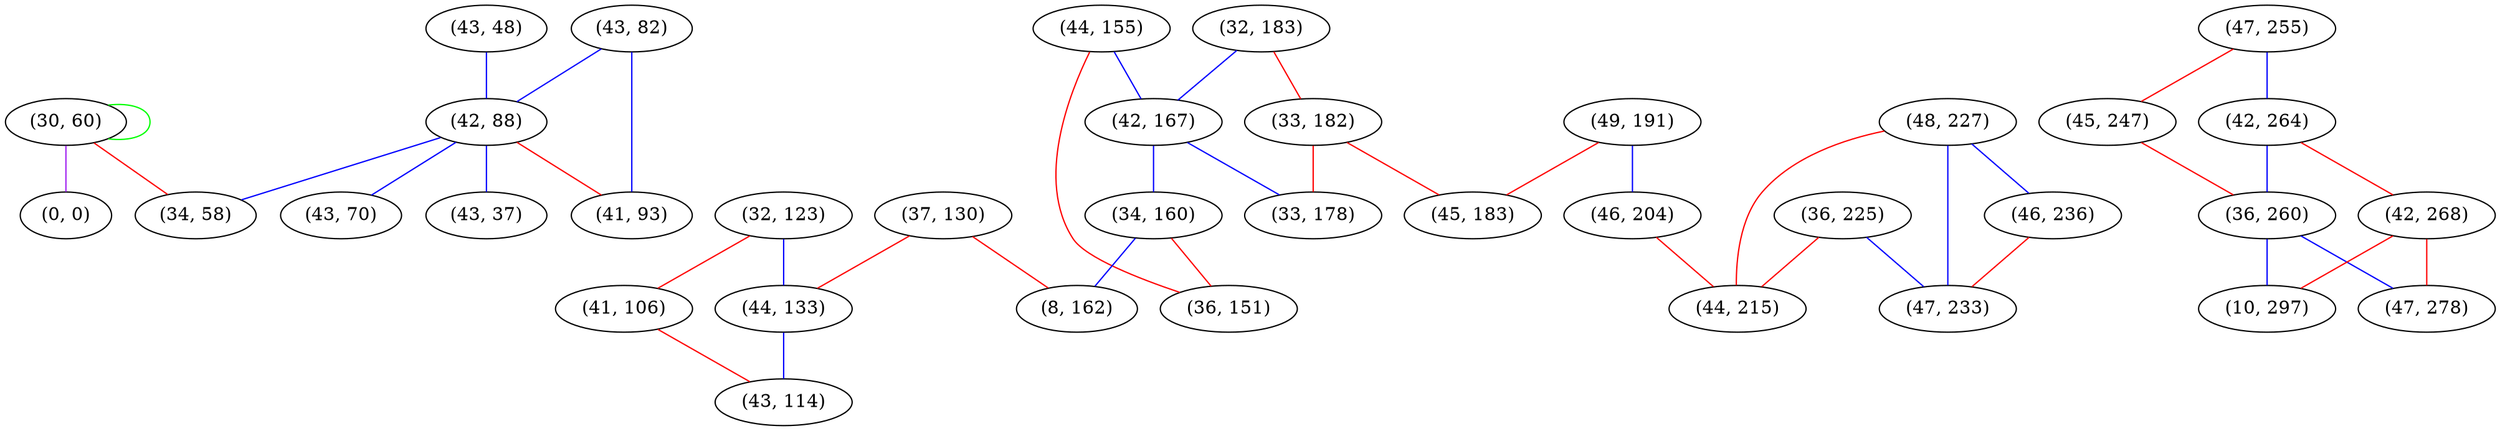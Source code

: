 graph "" {
"(43, 48)";
"(32, 123)";
"(47, 255)";
"(49, 191)";
"(41, 106)";
"(30, 60)";
"(43, 82)";
"(37, 130)";
"(32, 183)";
"(44, 133)";
"(45, 247)";
"(33, 182)";
"(44, 155)";
"(42, 88)";
"(42, 167)";
"(48, 227)";
"(33, 178)";
"(34, 160)";
"(43, 70)";
"(36, 225)";
"(42, 264)";
"(0, 0)";
"(36, 260)";
"(42, 268)";
"(46, 204)";
"(36, 151)";
"(44, 215)";
"(10, 297)";
"(34, 58)";
"(47, 278)";
"(45, 183)";
"(8, 162)";
"(43, 37)";
"(46, 236)";
"(41, 93)";
"(47, 233)";
"(43, 114)";
"(43, 48)" -- "(42, 88)"  [color=blue, key=0, weight=3];
"(32, 123)" -- "(41, 106)"  [color=red, key=0, weight=1];
"(32, 123)" -- "(44, 133)"  [color=blue, key=0, weight=3];
"(47, 255)" -- "(42, 264)"  [color=blue, key=0, weight=3];
"(47, 255)" -- "(45, 247)"  [color=red, key=0, weight=1];
"(49, 191)" -- "(46, 204)"  [color=blue, key=0, weight=3];
"(49, 191)" -- "(45, 183)"  [color=red, key=0, weight=1];
"(41, 106)" -- "(43, 114)"  [color=red, key=0, weight=1];
"(30, 60)" -- "(30, 60)"  [color=green, key=0, weight=2];
"(30, 60)" -- "(0, 0)"  [color=purple, key=0, weight=4];
"(30, 60)" -- "(34, 58)"  [color=red, key=0, weight=1];
"(43, 82)" -- "(42, 88)"  [color=blue, key=0, weight=3];
"(43, 82)" -- "(41, 93)"  [color=blue, key=0, weight=3];
"(37, 130)" -- "(44, 133)"  [color=red, key=0, weight=1];
"(37, 130)" -- "(8, 162)"  [color=red, key=0, weight=1];
"(32, 183)" -- "(42, 167)"  [color=blue, key=0, weight=3];
"(32, 183)" -- "(33, 182)"  [color=red, key=0, weight=1];
"(44, 133)" -- "(43, 114)"  [color=blue, key=0, weight=3];
"(45, 247)" -- "(36, 260)"  [color=red, key=0, weight=1];
"(33, 182)" -- "(33, 178)"  [color=red, key=0, weight=1];
"(33, 182)" -- "(45, 183)"  [color=red, key=0, weight=1];
"(44, 155)" -- "(42, 167)"  [color=blue, key=0, weight=3];
"(44, 155)" -- "(36, 151)"  [color=red, key=0, weight=1];
"(42, 88)" -- "(43, 37)"  [color=blue, key=0, weight=3];
"(42, 88)" -- "(41, 93)"  [color=red, key=0, weight=1];
"(42, 88)" -- "(43, 70)"  [color=blue, key=0, weight=3];
"(42, 88)" -- "(34, 58)"  [color=blue, key=0, weight=3];
"(42, 167)" -- "(33, 178)"  [color=blue, key=0, weight=3];
"(42, 167)" -- "(34, 160)"  [color=blue, key=0, weight=3];
"(48, 227)" -- "(46, 236)"  [color=blue, key=0, weight=3];
"(48, 227)" -- "(44, 215)"  [color=red, key=0, weight=1];
"(48, 227)" -- "(47, 233)"  [color=blue, key=0, weight=3];
"(34, 160)" -- "(36, 151)"  [color=red, key=0, weight=1];
"(34, 160)" -- "(8, 162)"  [color=blue, key=0, weight=3];
"(36, 225)" -- "(44, 215)"  [color=red, key=0, weight=1];
"(36, 225)" -- "(47, 233)"  [color=blue, key=0, weight=3];
"(42, 264)" -- "(36, 260)"  [color=blue, key=0, weight=3];
"(42, 264)" -- "(42, 268)"  [color=red, key=0, weight=1];
"(36, 260)" -- "(47, 278)"  [color=blue, key=0, weight=3];
"(36, 260)" -- "(10, 297)"  [color=blue, key=0, weight=3];
"(42, 268)" -- "(47, 278)"  [color=red, key=0, weight=1];
"(42, 268)" -- "(10, 297)"  [color=red, key=0, weight=1];
"(46, 204)" -- "(44, 215)"  [color=red, key=0, weight=1];
"(46, 236)" -- "(47, 233)"  [color=red, key=0, weight=1];
}
